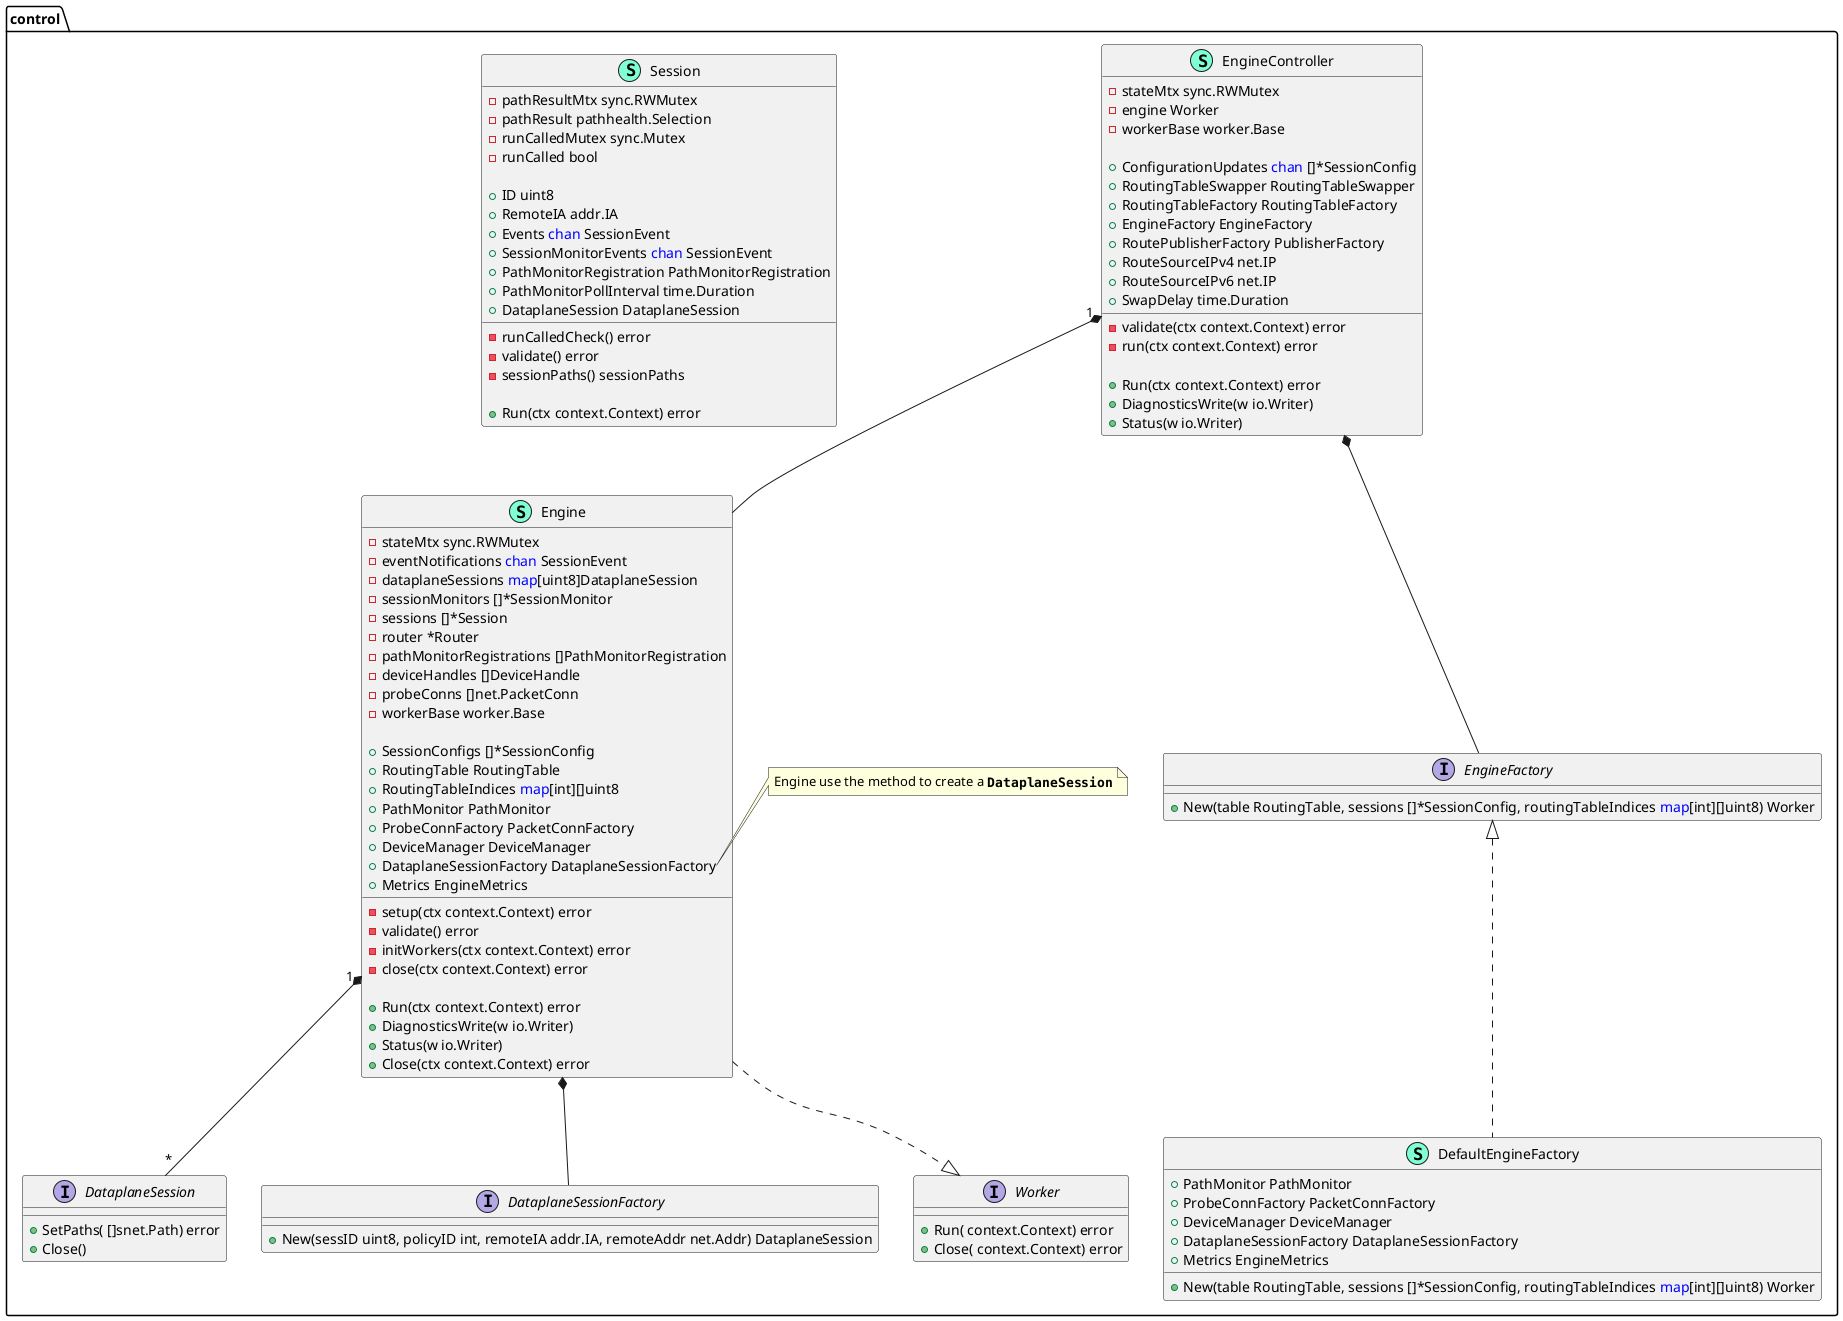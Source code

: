 @startuml control
namespace control {
'     class Aggregator << (S,Aquamarine) >> {
'         - mutex sync.Mutex
'         - gateways <font color=blue>map</font>[string]gatewayEntry
'         - changed bool
'         - workerBase worker.Base

'         + RoutingUpdateChan <font color=blue>chan</font> 
'         + ReportingInterval time.Duration
'         + ExpiryInterval time.Duration

'         - setup(ctx context.Context) error
'         - run(ctx context.Context) error
'         - report() 

'         + Run(ctx context.Context) error
'         + Close(ctx context.Context) 
'         + Prefixes(remote addr.IA, gateway Gateway, prefixes []*net.IPNet) error

'     }
'     class ConfigPublisher << (S,Aquamarine) >> {
'         - mtx sync.RWMutex
'         - sessionPolicies SessionPolicies
'         - routingPolicy *routing.Policy
'         - sessionPoliciesSubscribers []<font color=blue>chan</font> SessionPolicies
'         - routingPoliciesSubscribers []<font color=blue>chan</font> *routing.Policy
'         - remoteIAsSubscribers []<font color=blue>chan</font> []addr.IA

'         + Publish(sp SessionPolicies, rp *routing.Policy) 
'         + SubscribeSessionPolicies() <font color=blue>chan</font> SessionPolicies
'         + SubscribeRoutingPolicies() <font color=blue>chan</font> *routing.Policy
'         + SubscribeRemoteIAs() <font color=blue>chan</font> []addr.IA
'         + RoutingPolicy() *routing.Policy

'     }
'     interface Consumer  {
'         + Updates() <font color=blue>chan</font> RouteUpdate
'         + Close() 

'     }
'     interface ConsumerFactory  {
'         + NewConsumer() Consumer

'     }
    interface DataplaneSession  {
        + SetPaths( []snet.Path) error
        + Close() 

    }
    interface DataplaneSessionFactory  {
        + New(sessID uint8, policyID int, remoteIA addr.IA, remoteAddr net.Addr) DataplaneSession

    }
    class DefaultEngineFactory << (S,Aquamarine) >> {
        + PathMonitor PathMonitor
        + ProbeConnFactory PacketConnFactory
        + DeviceManager DeviceManager
        + DataplaneSessionFactory DataplaneSessionFactory
        + Metrics EngineMetrics

        + New(table RoutingTable, sessions []*SessionConfig, routingTableIndices <font color=blue>map</font>[int][]uint8) Worker

    }
'     interface Device  {
'         + AddRoute(ctx context.Context, r *Route) error
'         + DeleteRoute(ctx context.Context, r *Route) error

'     }
'     interface DeviceManager  {
'         + Get(ctx context.Context, ia addr.IA) (DeviceHandle, error)

'     }
'     interface DeviceOpener  {
'         + Open(ctx context.Context, ia addr.IA) (Device, error)

'     }
'     class DeviceOpenerFunc << (S,Aquamarine) >> {
'         + Open(ctx context.Context, ia addr.IA) (Device, error)

'     }
'     class Diagnostics << (S,Aquamarine) >> {
'         + Routes []Route

'     }
'     interface DiagnosticsWriter  {
'         + DiagnosticsWrite( io.Writer) 

'     }
'     interface Discoverer  {
'         + Gateways(ctx context.Context) ([]Gateway, error)

'     }
    class Engine << (S,Aquamarine) >> {
        - stateMtx sync.RWMutex
        - eventNotifications <font color=blue>chan</font> SessionEvent
        - dataplaneSessions <font color=blue>map</font>[uint8]DataplaneSession
        - sessionMonitors []*SessionMonitor
        - sessions []*Session
        - router *Router
        - pathMonitorRegistrations []PathMonitorRegistration
        - deviceHandles []DeviceHandle
        - probeConns []net.PacketConn
        - workerBase worker.Base

        + SessionConfigs []*SessionConfig
        + RoutingTable RoutingTable
        + RoutingTableIndices <font color=blue>map</font>[int][]uint8
        + PathMonitor PathMonitor
        + ProbeConnFactory PacketConnFactory
        + DeviceManager DeviceManager
        + DataplaneSessionFactory DataplaneSessionFactory
        + Metrics EngineMetrics

        - setup(ctx context.Context) error
        - validate() error
        - initWorkers(ctx context.Context) error
        - close(ctx context.Context) error

        + Run(ctx context.Context) error
        + DiagnosticsWrite(w io.Writer) 
        + Status(w io.Writer) 
        + Close(ctx context.Context) error

    }
    note right of Engine::DataplaneSessionFactory
        Engine use the method to create a ""**DataplaneSession**""
    end note
    class EngineController << (S,Aquamarine) >> {
        - stateMtx sync.RWMutex
        - engine Worker
        - workerBase worker.Base

        + ConfigurationUpdates <font color=blue>chan</font> []*SessionConfig
        + RoutingTableSwapper RoutingTableSwapper
        + RoutingTableFactory RoutingTableFactory
        + EngineFactory EngineFactory
        + RoutePublisherFactory PublisherFactory
        + RouteSourceIPv4 net.IP
        + RouteSourceIPv6 net.IP
        + SwapDelay time.Duration

        - validate(ctx context.Context) error
        - run(ctx context.Context) error

        + Run(ctx context.Context) error
        + DiagnosticsWrite(w io.Writer) 
        + Status(w io.Writer) 

    }
    interface EngineFactory  {
        + New(table RoutingTable, sessions []*SessionConfig, routingTableIndices <font color=blue>map</font>[int][]uint8) Worker

    }
'     class EngineMetrics << (S,Aquamarine) >> {
'         + SessionMonitorMetrics SessionMonitorMetrics

'     }
'     class Gateway << (S,Aquamarine) >> {
'         + Control *net.UDPAddr
'         + Probe *net.UDPAddr
'         + Data *net.UDPAddr
'         + Interfaces []uint64

'         + Equal(other Gateway) bool

'     }
'     class GatewayWatcher << (S,Aquamarine) >> {
'         - stateMtx sync.RWMutex
'         - gateways []Gateway
'         - currentWatchers <font color=blue>map</font>[string]watcherItem
'         - runMarkerLock sync.Mutex
'         - runMarker bool

'         + Remote addr.IA
'         + Discoverer Discoverer
'         + DiscoverInterval time.Duration
'         + DiscoverTimeout time.Duration
'         + Template PrefixWatcherConfig
'         + Metrics GatewayWatcherMetrics

'         - run(runCtx context.Context) 
'         - watchPrefixes(ctx context.Context, gateway Gateway) watcherItem
'         - runOnceCheck() error
'         - diagnostics() (remoteDiagnostics, error)
'         - validateParameters() error

'         + Run(ctx context.Context) error

'     }
'     interface GatewayWatcherFactory  {
'         + New( context.Context,  addr.IA,  GatewayWatcherMetrics) Runner

'     }
'     class GatewayWatcherMetrics << (S,Aquamarine) >> {
'         + Remotes metrics.Gauge
'         + DiscoveryErrors metrics.Counter
'         + PrefixFetchErrors metrics.Counter

'     }
'     class LegacySessionPolicyAdapter << (S,Aquamarine) >> {
'         + Parse(ctx context.Context, raw []byte) (SessionPolicies, error)

'     }
'     interface PacketConnFactory  {
'         + New() (net.PacketConn, error)

'     }
'     interface PathMonitor  {
'         + Register(ctx context.Context, ia addr.IA, policies *policies.Policies, policyID string) PathMonitorRegistration

'     }
'     interface PathMonitorRegistration  {
'         + Get() pathhealth.Selection
'         + Close() 

'     }
'     interface PktWriter  {
'         + Write(packet gopacket.Packet) 

'     }
'     interface PrefixConsumer  {
'         + Prefixes(remote addr.IA, gateway Gateway, prefixes []*net.IPNet) error

'     }
'     interface PrefixFetcher  {
'         + Prefixes(ctx context.Context, gateway *net.UDPAddr) ([]*net.IPNet, error)
'         + Close() error

'     }
'     interface PrefixFetcherFactory  {
'         + NewPrefixFetcher(ctx context.Context, gateway Gateway) PrefixFetcher

'     }
'     class PrefixWatcherConfig << (S,Aquamarine) >> {
'         + Consumer PrefixConsumer
'         + FetcherFactory PrefixFetcherFactory
'         + PollInterval time.Duration
'         + PollTimeout time.Duration

'         - validateParameters() error

'     }
'     class PrefixesFilter << (S,Aquamarine) >> {
'         + LocalIA addr.IA
'         + Consumer PrefixConsumer
'         + PolicyProvider RoutingPolicyProvider
'         + Metrics PrefixesFilterMetrics

'         + Prefixes(remote addr.IA, gateway Gateway, prefixes []*net.IPNet) error

'     }
'     class PrefixesFilterMetrics << (S,Aquamarine) >> {
'         + PrefixesAccepted metrics.Gauge
'         + PrefixesRejected metrics.Gauge

'     }
'     interface Publisher  {
'         + AddRoute(route Route) 
'         + DeleteRoute(route Route) 
'         + Close() 

'     }
'     interface PublisherFactory  {
'         + NewPublisher() Publisher

'     }
'     class RemoteGateway << (S,Aquamarine) >> {
'         + Gateway Gateway
'         + Prefixes []*net.IPNet

'     }
'     class RemoteGateways << (S,Aquamarine) >> {
'         + Gateways <font color=blue>map</font>[addr.IA][]RemoteGateway

'     }
'     class RemoteMonitor << (S,Aquamarine) >> {
'         - stateMtx sync.RWMutex
'         - context context.Context
'         - cancel context.CancelFunc
'         - currentWatchers <font color=blue>map</font>[addr.IA]watcherEntry
'         - workerBase worker.Base

'         + GatewayWatcherFactory GatewayWatcherFactory
'         + IAs <font color=blue>chan</font> []addr.IA
'         + RemotesMonitored <font color=blue>func</font>(addr.IA) metrics.Gauge
'         + RemoteDiscoveryErrors <font color=blue>func</font>(addr.IA) metrics.Counter
'         + PrefixFetchErrors <font color=blue>func</font>(addr.IA) metrics.Counter

'         - setup(ctx context.Context) error
'         - run(ctx context.Context) error
'         - process(ctx context.Context, ias []addr.IA) 

'         + Run(ctx context.Context) error
'         + Close(ctx context.Context) error
'         + DiagnosticsWrite(w io.Writer) 

'     }
'     class Route << (S,Aquamarine) >> {
'         + Prefix *net.IPNet
'         + NextHop net.IP
'         + Source net.IP
'         + IA addr.IA

'         + String() string

'     }
'     class RouteUpdate << (S,Aquamarine) >> {
'         + IsAdd bool

'     }
'     class Router << (S,Aquamarine) >> {
'         - stateMtx sync.RWMutex
'         - sessionStates <font color=blue>map</font>[uint8]Event
'         - currentSessions <font color=blue>map</font>[int]uint8
'         - workerBase worker.Base

'         + RoutingTable RoutingTableWriter
'         + RoutingTableIndices <font color=blue>map</font>[int][]uint8
'         + DataplaneSessions <font color=blue>map</font>[uint8]PktWriter
'         + Events <font color=blue>chan</font> SessionEvent

'         - run(ctx context.Context) error
'         - initData(ctx context.Context) error
'         - handleEvent(event SessionEvent) error
'         - findSession(rtID int) (uint8, int)

'         + Run(ctx context.Context) error
'         + Close(ctx context.Context) error
'         + DiagnosticsWrite(w io.Writer) 

'     }
'     class RoutingChain << (S,Aquamarine) >> {
'         + RemoteIA addr.IA
'         + Prefixes []*net.IPNet
'         + TrafficMatchers []TrafficMatcher

'     }
'     interface RoutingPolicyProvider  {
'         + RoutingPolicy() *routing.Policy

'     }
'     interface RoutingTable  {
'     }
'     interface RoutingTableFactory  {
'         + New( []*RoutingChain) (RoutingTable, error)

'     }
'     interface RoutingTableReader  {
'         + RouteIPv4(pkt layers.IPv4) PktWriter
'         + RouteIPv6(pkt layers.IPv6) PktWriter

'     }
'     interface RoutingTableSwapper  {
'         + SetRoutingTable( RoutingTable) io.Closer

'     }
'     interface RoutingTableWriter  {
'         + SetSession(index int, session PktWriter) error
'         + ClearSession(index int) error

'     }
'     interface Runner  {
'         + Run( context.Context) error

'     }
    class Session << (S,Aquamarine) >> {
        - pathResultMtx sync.RWMutex
        - pathResult pathhealth.Selection
        - runCalledMutex sync.Mutex
        - runCalled bool

        + ID uint8
        + RemoteIA addr.IA
        + Events <font color=blue>chan</font> SessionEvent
        + SessionMonitorEvents <font color=blue>chan</font> SessionEvent
        + PathMonitorRegistration PathMonitorRegistration
        + PathMonitorPollInterval time.Duration
        + DataplaneSession DataplaneSession

        - runCalledCheck() error
        - validate() error
        - sessionPaths() sessionPaths

        + Run(ctx context.Context) error

    }
'     class SessionConfig << (S,Aquamarine) >> {
'         + ID uint8
'         + PolicyID int
'         + IA addr.IA
'         + TrafficMatcher pktcls.Cond
'         + PerfPolicy policies.PerfPolicy
'         + PathPolicy policies.PathPolicy
'         + PathCount int
'         + Gateway Gateway
'         + Prefixes []*net.IPNet

'     }
'     class SessionConfigurator << (S,Aquamarine) >> {
'         - stateMtx sync.RWMutex
'         - currentSessionPolicies SessionPolicies
'         - currentRemotes RemoteGateways
'         - configs []*SessionConfig
'         - workerBase worker.Base

'         + SessionPolicies <font color=blue>chan</font> SessionPolicies
'         + RoutingUpdates <font color=blue>chan</font> RemoteGateways
'         + SessionConfigurations <font color=blue>chan</font> []*SessionConfig

'         - run(ctx context.Context) error
'         - validate(ctx context.Context) error

'         + Run(ctx context.Context) error
'         + Close(ctx context.Context) error
'         + DiagnosticsWrite(w io.Writer) 

'     }
'     class SessionEvent << (S,Aquamarine) >> {
'         + SessionID uint8
'         + Event Event

'     }
'     class SessionMonitor << (S,Aquamarine) >> {
'         - stateMtx sync.RWMutex
'         - state Event
'         - expirationTimer *time.Timer
'         - receivedProbe <font color=blue>chan</font> <font color=blue>struct</font>{}
'         - rawProbe []byte
'         - workerBase worker.Base

'         + ID uint8
'         + RemoteIA addr.IA
'         + ProbeAddr *net.UDPAddr
'         + Events <font color=blue>chan</font> SessionEvent
'         + Paths PathMonitorRegistration
'         + ProbeConn net.PacketConn
'         + ProbeInterval time.Duration
'         + HealthExpiration time.Duration
'         + Metrics SessionMonitorMetrics

'         - initDefaults() 
'         - run(ctx context.Context) error
'         - notification(e Event) SessionEvent
'         - sessionState() sessionState
'         - setupInternalState(ctx context.Context) error
'         - sendProbe(ctx context.Context) 
'         - handleProbeReply(ctx context.Context) 
'         - handleExpiration(ctx context.Context) 
'         - drainConn(ctx context.Context) 
'         - handlePkt(raw []byte) error

'         + Run(ctx context.Context) error
'         + Close(ctx context.Context) error

'     }
'     class SessionMonitorMetrics << (S,Aquamarine) >> {
'         + Probes metrics.Counter
'         + ProbeReplies metrics.Counter
'         + IsHealthy metrics.Gauge

'     }
'     class SessionPolicies << (S,Aquamarine) >> {
'         + RemoteIAs() []addr.IA
'         + Copy() SessionPolicies

'     }
'     class SessionPolicy << (S,Aquamarine) >> {
'         + IA addr.IA
'         + ID int
'         + TrafficMatcher pktcls.Cond
'         + PerfPolicy policies.PerfPolicy
'         + PathPolicy policies.PathPolicy
'         + PathCount int
'         + Prefixes []*net.IPNet

'         + Copy() SessionPolicy

'     }
'     interface SessionPolicyParser  {
'         + Parse( context.Context,  []byte) (SessionPolicies, error)

'     }
'     class TrafficMatcher << (S,Aquamarine) >> {
'         + ID int
'         + Matcher pktcls.Cond

'     }
    interface Worker  {
        + Run( context.Context) error
        + Close( context.Context) error

    }
'     class conjuctionPathPol << (S,Aquamarine) >> {
'         + Pol1 policies.PathPolicy

'         + Filter(s []snet.Path) []snet.Path

'     }
'     class control.DeviceHandle << (T, #FF7700) >>  {
'     }
'     class control.DeviceOpenerFunc << (T, #FF7700) >>  {
'     }
'     class control.Event << (T, #FF7700) >>  {
'     }
'     class control.SessionPolicies << (T, #FF7700) >>  {
'     }
'     class control.gatewaySet << (T, #FF7700) >>  {
'     }
'     class diff << (S,Aquamarine) >> {
'         + Add []Gateway
'         + Remove []Gateway

'     }
'     class fingerPrintOrder << (S,Aquamarine) >> {
'         + Better(x *policies.Stats, y *policies.Stats) bool

'     }
'     class gatewayDiagnostics << (S,Aquamarine) >> {
'         + DataAddr string
'         + ProbeAddr string
'         + Interfaces []uint64
'         + Prefixes []string
'         + Timestamp time.Time

'     }
'     class gatewayEntry << (S,Aquamarine) >> {
'         + IA addr.IA
'         + Gateway Gateway
'         + Prefixes []*net.IPNet
'         + LastUpdated time.Time

'     }
'     class prefixWatcher << (S,Aquamarine) >> {
'         - gateway Gateway
'         - remote addr.IA
'         - fetcher PrefixFetcher
'         - runMarkerLock sync.Mutex
'         - runMarker bool
'         - stateMtx sync.RWMutex
'         - prefixes []string
'         - timestamp time.Time
'         - fetchErrors metrics.Counter

'         - run(ctx context.Context) 
'         - runOnceCheck() error

'         + Run(ctx context.Context) error

'     }
'     class publishingRoutingTable << (S,Aquamarine) >> {
'         - mutex sync.RWMutex
'         - routingTable RoutingTable
'         - routePublisher Publisher
'         - nextHop net.IP
'         - sourceIPv4 net.IP
'         - sourceIPv6 net.IP
'         - remoteSites []*remoteSite

'         - setSessionLocked(index int, session PktWriter) error
'         - sourceForPrefix(prefix *net.IPNet) net.IP

'         + RouteIPv4(pkt layers.IPv4) PktWriter
'         + RouteIPv6(pkt layers.IPv6) PktWriter
'         + SetSession(index int, session PktWriter) error
'         + Close() error
'         + ClearSession(index int) error
'         + DiagnosticsWrite(w io.Writer) 

'     }
'     class remoteDiagnostics << (S,Aquamarine) >> {
'         + Gateways <font color=blue>map</font>[string]gatewayDiagnostics

'     }
'     class remoteSite << (S,Aquamarine) >> {
'         - prefixes []*net.IPNet
'         - trafficClasses <font color=blue>map</font>[int]PktWriter
'         - ia addr.IA

'         - healthy() bool

'     }
'     class sessionPaths << (S,Aquamarine) >> {
'         + ID uint8
'         + Info string
'         + Paths []snet.Path

'     }
'     class sessionState << (S,Aquamarine) >> {
'         + ID uint8
'         + Healthy bool

'     }
'     class watcherEntry << (S,Aquamarine) >> {
'         - runner Runner
'         - cancel context.CancelFunc

'     }
'     class watcherItem << (S,Aquamarine) >> {
'         - cancel <font color=blue>func</font>() 

'         + Close() error

'     }
'     class "<font color=blue>func</font>(context.Context, addr.IA) (Device, error)" as fontcolorbluefuncfontcontextContextaddrIADeviceerror {
'         'This class was created so that we can correctly have an alias pointing to this name. Since it contains dots that can break namespaces
'     }

    Engine *-- DataplaneSessionFactory
    EngineController *-- EngineFactory
    EngineController "1" *-- Engine
    Engine "1" *-- "*" DataplaneSession
    Engine ..|> Worker
    EngineFactory <|.. DefaultEngineFactory
}
' "control.PktWriter" *-- "control.DataplaneSession"
' "control.Route" *-- "control.RouteUpdate"
' "control.RoutingTableReader" *-- "control.RoutingTable"
' "control.RoutingTableWriter" *-- "control.RoutingTable"
' "control.PrefixWatcherConfig" *-- "control.prefixWatcher"
' "control.prefixWatcher" *-- "control.watcherItem"

' "control.PrefixConsumer" <|-- "control.Aggregator"
' "control.Runner" <|-- "control.Aggregator"
' "control.RoutingPolicyProvider" <|-- "control.ConfigPublisher"
' "control.EngineFactory" <|-- "control.DefaultEngineFactory"
' "control.DeviceOpener" <|-- "control.DeviceOpenerFunc"
' "control.DiagnosticsWriter" <|-- "control.Engine"
' "control.Runner" <|-- "control.Engine"
' "control.Worker" <|-- "control.Engine"
' "control.DiagnosticsWriter" <|-- "control.EngineController"
' "control.Runner" <|-- "control.EngineController"
' "control.Runner" <|-- "control.GatewayWatcher"
' "control.SessionPolicyParser" <|-- "control.LegacySessionPolicyAdapter"
' "control.PrefixConsumer" <|-- "control.PrefixesFilter"
' "control.DiagnosticsWriter" <|-- "control.RemoteMonitor"
' "control.Runner" <|-- "control.RemoteMonitor"
' "control.Worker" <|-- "control.RemoteMonitor"
' "control.DiagnosticsWriter" <|-- "control.Router"
' "control.Runner" <|-- "control.Router"
' "control.Worker" <|-- "control.Router"
' "control.Runner" <|-- "control.Session"
' "control.DiagnosticsWriter" <|-- "control.SessionConfigurator"
' "control.Runner" <|-- "control.SessionConfigurator"
' "control.Worker" <|-- "control.SessionConfigurator"
' "control.Runner" <|-- "control.SessionMonitor"
' "control.Worker" <|-- "control.SessionMonitor"
' "control.Runner" <|-- "control.prefixWatcher"
' "control.DiagnosticsWriter" <|-- "control.publishingRoutingTable"
' "control.RoutingTableReader" <|-- "control.publishingRoutingTable"
' "control.RoutingTableWriter" <|-- "control.publishingRoutingTable"

' namespace fake {
'     class Config << (S,Aquamarine) >> {
'         + LocalIA addr.IA
'         + Chains []*control.RoutingChain
'         + Sessions []*Session

'     }
'     class ConfigHandler << (S,Aquamarine) >> {
'         + ConfigUpdates <font color=blue>chan</font> *Config

'         + ServeHTTP(w http.ResponseWriter, r *http.Request) 

'     }
'     class Daemon << (S,Aquamarine) >> {
'         + IA addr.IA

'         + LocalIA(_ context.Context) (addr.IA, error)

'     }
'     class Gateway << (S,Aquamarine) >> {
'         - sessions <font color=blue>map</font>[int]control.DataplaneSession
'         - handles []control.DeviceHandle

'         + TunnelName string
'         + RoutingTableReader control.RoutingTableReader
'         + RoutingTableSwapper control.RoutingTableSwapper
'         + DeviceManager control.DeviceManager
'         + DataPlaneRunner gateway.DataPlaneRunner
'         + DataServerAddr *net.UDPAddr
'         + DataClientIP net.IP
'         + Dispatcher reliable.Dispatcher
'         + Daemon daemon.Connector
'         + ConfigurationUpdates <font color=blue>chan</font> *Config
'         + Metrics *gateway.Metrics
'         + DummyRouting bool
'         + ReportingCollector <font color=blue>interface</font>{}

'         + Run(ctx context.Context) error

'     }
'     class LocalIAExtractor << (S,Aquamarine) >> {
'         - notified bool

'         + ConfigUpdatesRead <font color=blue>chan</font> *Config
'         + ConfigUpdateWrite <font color=blue>chan</font> *Config
'         + LocalIA <font color=blue>chan</font> addr.IA

'         + Run() 

'     }
'     class Session << (S,Aquamarine) >> {
'         + ID int
'         + PolicyID int
'         + IsUp bool
'         + RemoteAddr *net.UDPAddr
'         + RemoteIA addr.IA
'         + Paths []snet.Path

'     }
'     class rawConfig << (S,Aquamarine) >> {
'         + LocalIsdAs addr.IA
'         + RoutingChains []rawRoutingChain
'         + Sessions []rawSession

'     }
'     class rawPath << (S,Aquamarine) >> {
'         + HopFields []rawPathHopFields
'         + NextHop *fake.UDPAddr
'         + MTU uint16
'         + ForwardingPath string

'     }
'     class rawPathHopFields << (S,Aquamarine) >> {
'         + IsdAs addr.IA
'         + Ingress uint16
'         + Egress uint16
'         + ExpTime uint8
'         + Key []byte

'     }
'     class rawRoutingChain << (S,Aquamarine) >> {
'         + RemoteIsdAs addr.IA
'         + Prefixes []string
'         + TrafficMatchers []rawTrafficMatcher

'     }
'     class rawSession << (S,Aquamarine) >> {
'         + ID int
'         + Status string
'         + PolicyID *int
'         + Remote *fake.UDPAddr
'         + Paths []rawPath

'     }
'     class rawTrafficMatcher << (S,Aquamarine) >> {
'         + ID int
'         + Matcher string

'     }
' }
' "daemon.Connector" *-- "fake.Daemon"

' "control.Runner" <|-- "fake.Gateway"

' namespace grpc {
'     interface Advertiser  {
'         + AdvertiseList(from addr.IA, to addr.IA) ([]netaddr.IPPrefix, error)

'     }
'     class Discoverer << (S,Aquamarine) >> {
'         + Remote addr.IA
'         + Dialer grpc.Dialer
'         + Paths control.PathMonitorRegistration

'         + Gateways(ctx context.Context) ([]control.Gateway, error)

'     }
'     class IPPrefixServer << (S,Aquamarine) >> {
'         + LocalIA addr.IA
'         + Advertiser Advertiser
'         + PrefixesAdvertised metrics.Gauge

'         + Prefixes(ctx context.Context, req *gateway.PrefixesRequest) (*gateway.PrefixesResponse, error)

'     }
'     class PrefixFetcher << (S,Aquamarine) >> {
'         + Remote addr.IA
'         + Pather control.PathMonitorRegistration
'         + Dialer grpc.Dialer

'         + Prefixes(ctx context.Context, gateway *net.UDPAddr) ([]*net.IPNet, error)

'     }
'     class ProbeDispatcher << (S,Aquamarine) >> {
'         - dispatch(conn net.PacketConn, raw []byte, addr net.Addr) error

'         + Listen(ctx context.Context, conn net.PacketConn) error

'     }
' }

' "control.Discoverer" <|-- "grpc.Discoverer"

' namespace mock_control {
'     class MockDataplaneSession << (S,Aquamarine) >> {
'         - ctrl *gomock.Controller
'         - recorder *MockDataplaneSessionMockRecorder

'         + EXPECT() *MockDataplaneSessionMockRecorder
'         + Close() 
'         + SetPaths(arg0 []snet.Path) error
'         + Write(arg0 gopacket.Packet) 

'     }
'     class MockDataplaneSessionFactory << (S,Aquamarine) >> {
'         - ctrl *gomock.Controller
'         - recorder *MockDataplaneSessionFactoryMockRecorder

'         + EXPECT() *MockDataplaneSessionFactoryMockRecorder
'         + New(arg0 byte, arg1 int, arg2 addr.IA, arg3 net.Addr) control.DataplaneSession

'     }
'     class MockDataplaneSessionFactoryMockRecorder << (S,Aquamarine) >> {
'         - mock *MockDataplaneSessionFactory

'         + New(arg0 <font color=blue>interface</font>{}, arg1 <font color=blue>interface</font>{}, arg2 <font color=blue>interface</font>{}, arg3 <font color=blue>interface</font>{}) *gomock.Call

'     }
'     class MockDataplaneSessionMockRecorder << (S,Aquamarine) >> {
'         - mock *MockDataplaneSession

'         + Close() *gomock.Call
'         + SetPaths(arg0 <font color=blue>interface</font>{}) *gomock.Call
'         + Write(arg0 <font color=blue>interface</font>{}) *gomock.Call

'     }
'     class MockDeviceHandle << (S,Aquamarine) >> {
'         - ctrl *gomock.Controller
'         - recorder *MockDeviceHandleMockRecorder

'         + EXPECT() *MockDeviceHandleMockRecorder
'         + AddRoute(arg0 context.Context, arg1 *control.Route) error
'         + Close() error
'         + DeleteRoute(arg0 context.Context, arg1 *control.Route) error
'         + Read(arg0 []byte) (int, error)
'         + Write(arg0 []byte) (int, error)

'     }
'     class MockDeviceHandleMockRecorder << (S,Aquamarine) >> {
'         - mock *MockDeviceHandle

'         + AddRoute(arg0 <font color=blue>interface</font>{}, arg1 <font color=blue>interface</font>{}) *gomock.Call
'         + Close() *gomock.Call
'         + DeleteRoute(arg0 <font color=blue>interface</font>{}, arg1 <font color=blue>interface</font>{}) *gomock.Call
'         + Read(arg0 <font color=blue>interface</font>{}) *gomock.Call
'         + Write(arg0 <font color=blue>interface</font>{}) *gomock.Call

'     }
'     class MockDeviceOpener << (S,Aquamarine) >> {
'         - ctrl *gomock.Controller
'         - recorder *MockDeviceOpenerMockRecorder

'         + EXPECT() *MockDeviceOpenerMockRecorder
'         + Open(arg0 context.Context, arg1 addr.IA) (control.Device, error)

'     }
'     class MockDeviceOpenerMockRecorder << (S,Aquamarine) >> {
'         - mock *MockDeviceOpener

'         + Open(arg0 <font color=blue>interface</font>{}, arg1 <font color=blue>interface</font>{}) *gomock.Call

'     }
'     class MockDiscoverer << (S,Aquamarine) >> {
'         - ctrl *gomock.Controller
'         - recorder *MockDiscovererMockRecorder

'         + EXPECT() *MockDiscovererMockRecorder
'         + Gateways(arg0 context.Context) ([]control.Gateway, error)

'     }
'     class MockDiscovererMockRecorder << (S,Aquamarine) >> {
'         - mock *MockDiscoverer

'         + Gateways(arg0 <font color=blue>interface</font>{}) *gomock.Call

'     }
'     class MockEngineFactory << (S,Aquamarine) >> {
'         - ctrl *gomock.Controller
'         - recorder *MockEngineFactoryMockRecorder

'         + EXPECT() *MockEngineFactoryMockRecorder
'         + New(arg0 control.RoutingTable, arg1 []*control.SessionConfig, arg2 <font color=blue>map</font>[int][]byte) control.Worker

'     }
'     class MockEngineFactoryMockRecorder << (S,Aquamarine) >> {
'         - mock *MockEngineFactory

'         + New(arg0 <font color=blue>interface</font>{}, arg1 <font color=blue>interface</font>{}, arg2 <font color=blue>interface</font>{}) *gomock.Call

'     }
'     class MockGatewayWatcherFactory << (S,Aquamarine) >> {
'         - ctrl *gomock.Controller
'         - recorder *MockGatewayWatcherFactoryMockRecorder

'         + EXPECT() *MockGatewayWatcherFactoryMockRecorder
'         + New(arg0 context.Context, arg1 addr.IA, arg2 control.GatewayWatcherMetrics) control.Runner

'     }
'     class MockGatewayWatcherFactoryMockRecorder << (S,Aquamarine) >> {
'         - mock *MockGatewayWatcherFactory

'         + New(arg0 <font color=blue>interface</font>{}, arg1 <font color=blue>interface</font>{}, arg2 <font color=blue>interface</font>{}) *gomock.Call

'     }
'     class MockPacketConnFactory << (S,Aquamarine) >> {
'         - ctrl *gomock.Controller
'         - recorder *MockPacketConnFactoryMockRecorder

'         + EXPECT() *MockPacketConnFactoryMockRecorder
'         + New() (net.PacketConn, error)

'     }
'     class MockPacketConnFactoryMockRecorder << (S,Aquamarine) >> {
'         - mock *MockPacketConnFactory

'         + New() *gomock.Call

'     }
'     class MockPathMonitor << (S,Aquamarine) >> {
'         - ctrl *gomock.Controller
'         - recorder *MockPathMonitorMockRecorder

'         + EXPECT() *MockPathMonitorMockRecorder
'         + Register(arg0 context.Context, arg1 addr.IA, arg2 *policies.Policies, arg3 string) control.PathMonitorRegistration

'     }
'     class MockPathMonitorMockRecorder << (S,Aquamarine) >> {
'         - mock *MockPathMonitor

'         + Register(arg0 <font color=blue>interface</font>{}, arg1 <font color=blue>interface</font>{}, arg2 <font color=blue>interface</font>{}, arg3 <font color=blue>interface</font>{}) *gomock.Call

'     }
'     class MockPathMonitorRegistration << (S,Aquamarine) >> {
'         - ctrl *gomock.Controller
'         - recorder *MockPathMonitorRegistrationMockRecorder

'         + EXPECT() *MockPathMonitorRegistrationMockRecorder
'         + Close() 
'         + Get() pathhealth.Selection

'     }
'     class MockPathMonitorRegistrationMockRecorder << (S,Aquamarine) >> {
'         - mock *MockPathMonitorRegistration

'         + Close() *gomock.Call
'         + Get() *gomock.Call

'     }
'     class MockPktWriter << (S,Aquamarine) >> {
'         - ctrl *gomock.Controller
'         - recorder *MockPktWriterMockRecorder

'         + EXPECT() *MockPktWriterMockRecorder
'         + Write(arg0 gopacket.Packet) 

'     }
'     class MockPktWriterMockRecorder << (S,Aquamarine) >> {
'         - mock *MockPktWriter

'         + Write(arg0 <font color=blue>interface</font>{}) *gomock.Call

'     }
'     class MockPrefixConsumer << (S,Aquamarine) >> {
'         - ctrl *gomock.Controller
'         - recorder *MockPrefixConsumerMockRecorder

'         + EXPECT() *MockPrefixConsumerMockRecorder
'         + Prefixes(arg0 addr.IA, arg1 control.Gateway, arg2 []*net.IPNet) error

'     }
'     class MockPrefixConsumerMockRecorder << (S,Aquamarine) >> {
'         - mock *MockPrefixConsumer

'         + Prefixes(arg0 <font color=blue>interface</font>{}, arg1 <font color=blue>interface</font>{}, arg2 <font color=blue>interface</font>{}) *gomock.Call

'     }
'     class MockPrefixFetcher << (S,Aquamarine) >> {
'         - ctrl *gomock.Controller
'         - recorder *MockPrefixFetcherMockRecorder

'         + EXPECT() *MockPrefixFetcherMockRecorder
'         + Close() error
'         + Prefixes(arg0 context.Context, arg1 *net.UDPAddr) ([]*net.IPNet, error)

'     }
'     class MockPrefixFetcherFactory << (S,Aquamarine) >> {
'         - ctrl *gomock.Controller
'         - recorder *MockPrefixFetcherFactoryMockRecorder

'         + EXPECT() *MockPrefixFetcherFactoryMockRecorder
'         + NewPrefixFetcher(arg0 context.Context, arg1 control.Gateway) control.PrefixFetcher

'     }
'     class MockPrefixFetcherFactoryMockRecorder << (S,Aquamarine) >> {
'         - mock *MockPrefixFetcherFactory

'         + NewPrefixFetcher(arg0 <font color=blue>interface</font>{}, arg1 <font color=blue>interface</font>{}) *gomock.Call

'     }
'     class MockPrefixFetcherMockRecorder << (S,Aquamarine) >> {
'         - mock *MockPrefixFetcher

'         + Close() *gomock.Call
'         + Prefixes(arg0 <font color=blue>interface</font>{}, arg1 <font color=blue>interface</font>{}) *gomock.Call

'     }
'     class MockPublisher << (S,Aquamarine) >> {
'         - ctrl *gomock.Controller
'         - recorder *MockPublisherMockRecorder

'         + EXPECT() *MockPublisherMockRecorder
'         + AddRoute(arg0 control.Route) 
'         + Close() 
'         + DeleteRoute(arg0 control.Route) 

'     }
'     class MockPublisherFactory << (S,Aquamarine) >> {
'         - ctrl *gomock.Controller
'         - recorder *MockPublisherFactoryMockRecorder

'         + EXPECT() *MockPublisherFactoryMockRecorder
'         + NewPublisher() control.Publisher

'     }
'     class MockPublisherFactoryMockRecorder << (S,Aquamarine) >> {
'         - mock *MockPublisherFactory

'         + NewPublisher() *gomock.Call

'     }
'     class MockPublisherMockRecorder << (S,Aquamarine) >> {
'         - mock *MockPublisher

'         + AddRoute(arg0 <font color=blue>interface</font>{}) *gomock.Call
'         + Close() *gomock.Call
'         + DeleteRoute(arg0 <font color=blue>interface</font>{}) *gomock.Call

'     }
'     class MockRoutingPolicyProvider << (S,Aquamarine) >> {
'         - ctrl *gomock.Controller
'         - recorder *MockRoutingPolicyProviderMockRecorder

'         + EXPECT() *MockRoutingPolicyProviderMockRecorder
'         + RoutingPolicy() *routing.Policy

'     }
'     class MockRoutingPolicyProviderMockRecorder << (S,Aquamarine) >> {
'         - mock *MockRoutingPolicyProvider

'         + RoutingPolicy() *gomock.Call

'     }
'     class MockRoutingTable << (S,Aquamarine) >> {
'         - ctrl *gomock.Controller
'         - recorder *MockRoutingTableMockRecorder

'         + EXPECT() *MockRoutingTableMockRecorder
'         + ClearSession(arg0 int) error
'         + Close() error
'         + RouteIPv4(arg0 layers.IPv4) control.PktWriter
'         + RouteIPv6(arg0 layers.IPv6) control.PktWriter
'         + SetSession(arg0 int, arg1 control.PktWriter) error

'     }
'     class MockRoutingTableFactory << (S,Aquamarine) >> {
'         - ctrl *gomock.Controller
'         - recorder *MockRoutingTableFactoryMockRecorder

'         + EXPECT() *MockRoutingTableFactoryMockRecorder
'         + New(arg0 []*control.RoutingChain) (control.RoutingTable, error)

'     }
'     class MockRoutingTableFactoryMockRecorder << (S,Aquamarine) >> {
'         - mock *MockRoutingTableFactory

'         + New(arg0 <font color=blue>interface</font>{}) *gomock.Call

'     }
'     class MockRoutingTableMockRecorder << (S,Aquamarine) >> {
'         - mock *MockRoutingTable

'         + ClearSession(arg0 <font color=blue>interface</font>{}) *gomock.Call
'         + Close() *gomock.Call
'         + RouteIPv4(arg0 <font color=blue>interface</font>{}) *gomock.Call
'         + RouteIPv6(arg0 <font color=blue>interface</font>{}) *gomock.Call
'         + SetSession(arg0 <font color=blue>interface</font>{}, arg1 <font color=blue>interface</font>{}) *gomock.Call

'     }
'     class MockRoutingTableSwapper << (S,Aquamarine) >> {
'         - ctrl *gomock.Controller
'         - recorder *MockRoutingTableSwapperMockRecorder

'         + EXPECT() *MockRoutingTableSwapperMockRecorder
'         + SetRoutingTable(arg0 control.RoutingTable) io.Closer

'     }
'     class MockRoutingTableSwapperMockRecorder << (S,Aquamarine) >> {
'         - mock *MockRoutingTableSwapper

'         + SetRoutingTable(arg0 <font color=blue>interface</font>{}) *gomock.Call

'     }
'     class MockRunner << (S,Aquamarine) >> {
'         - ctrl *gomock.Controller
'         - recorder *MockRunnerMockRecorder

'         + EXPECT() *MockRunnerMockRecorder
'         + Run(arg0 context.Context) error

'     }
'     class MockRunnerMockRecorder << (S,Aquamarine) >> {
'         - mock *MockRunner

'         + Run(arg0 <font color=blue>interface</font>{}) *gomock.Call

'     }
'     class MockSessionPolicyParser << (S,Aquamarine) >> {
'         - ctrl *gomock.Controller
'         - recorder *MockSessionPolicyParserMockRecorder

'         + EXPECT() *MockSessionPolicyParserMockRecorder
'         + Parse(arg0 context.Context, arg1 []byte) (control.SessionPolicies, error)

'     }
'     class MockSessionPolicyParserMockRecorder << (S,Aquamarine) >> {
'         - mock *MockSessionPolicyParser

'         + Parse(arg0 <font color=blue>interface</font>{}, arg1 <font color=blue>interface</font>{}) *gomock.Call

'     }
'     class MockWorker << (S,Aquamarine) >> {
'         - ctrl *gomock.Controller
'         - recorder *MockWorkerMockRecorder

'         + EXPECT() *MockWorkerMockRecorder
'         + Close(arg0 context.Context) error
'         + Run(arg0 context.Context) error

'     }
'     class MockWorkerMockRecorder << (S,Aquamarine) >> {
'         - mock *MockWorker

'         + Close(arg0 <font color=blue>interface</font>{}) *gomock.Call
'         + Run(arg0 <font color=blue>interface</font>{}) *gomock.Call

'     }
' }

' "control.DataplaneSession" <|-- "mock_control.MockDataplaneSession"
' "control.PktWriter" <|-- "mock_control.MockDataplaneSession"
' "control.Device" <|-- "mock_control.MockDeviceHandle"
' "control.DeviceOpener" <|-- "mock_control.MockDeviceOpener"
' "control.Discoverer" <|-- "mock_control.MockDiscoverer"
' "control.GatewayWatcherFactory" <|-- "mock_control.MockGatewayWatcherFactory"
' "control.PacketConnFactory" <|-- "mock_control.MockPacketConnFactory"
' "control.PathMonitor" <|-- "mock_control.MockPathMonitor"
' "control.PathMonitorRegistration" <|-- "mock_control.MockPathMonitorRegistration"
' "control.PktWriter" <|-- "mock_control.MockPktWriter"
' "control.PrefixConsumer" <|-- "mock_control.MockPrefixConsumer"
' "control.PrefixFetcher" <|-- "mock_control.MockPrefixFetcher"
' "control.PrefixFetcherFactory" <|-- "mock_control.MockPrefixFetcherFactory"
' "control.Publisher" <|-- "mock_control.MockPublisher"
' "control.PublisherFactory" <|-- "mock_control.MockPublisherFactory"
' "control.RoutingPolicyProvider" <|-- "mock_control.MockRoutingPolicyProvider"
' "control.RoutingTableReader" <|-- "mock_control.MockRoutingTable"
' "control.RoutingTableWriter" <|-- "mock_control.MockRoutingTable"
' "control.RoutingTableFactory" <|-- "mock_control.MockRoutingTableFactory"
' "control.RoutingTableSwapper" <|-- "mock_control.MockRoutingTableSwapper"
' "control.Runner" <|-- "mock_control.MockRunner"
' "control.SessionPolicyParser" <|-- "mock_control.MockSessionPolicyParser"
' "control.Runner" <|-- "mock_control.MockWorker"
' "control.Worker" <|-- "mock_control.MockWorker"

' namespace mock_grpc {
'     class MockAdvertiser << (S,Aquamarine) >> {
'         - ctrl *gomock.Controller
'         - recorder *MockAdvertiserMockRecorder

'         + EXPECT() *MockAdvertiserMockRecorder
'         + AdvertiseList(arg0 addr.IA, arg1 addr.IA) ([]netaddr.IPPrefix, error)

'     }
'     class MockAdvertiserMockRecorder << (S,Aquamarine) >> {
'         - mock *MockAdvertiser

'         + AdvertiseList(arg0 <font color=blue>interface</font>{}, arg1 <font color=blue>interface</font>{}) *gomock.Call

'     }
' }

' "grpc.Advertiser" <|-- "mock_grpc.MockAdvertiser"

' "__builtin__.int" #.. "control.Event"
' "control.fontcolorbluefuncfontcontextContextaddrIADeviceerror" #.. "control.DeviceOpenerFunc"
' "control.<font color=blue>map</font>[string]<font color=blue>struct</font>{}" #.. "control.gatewaySet"
' "control.Device" #.. "control.DeviceHandle"
' "control.[]SessionPolicy" #.. "control.SessionPolicies"
@enduml
